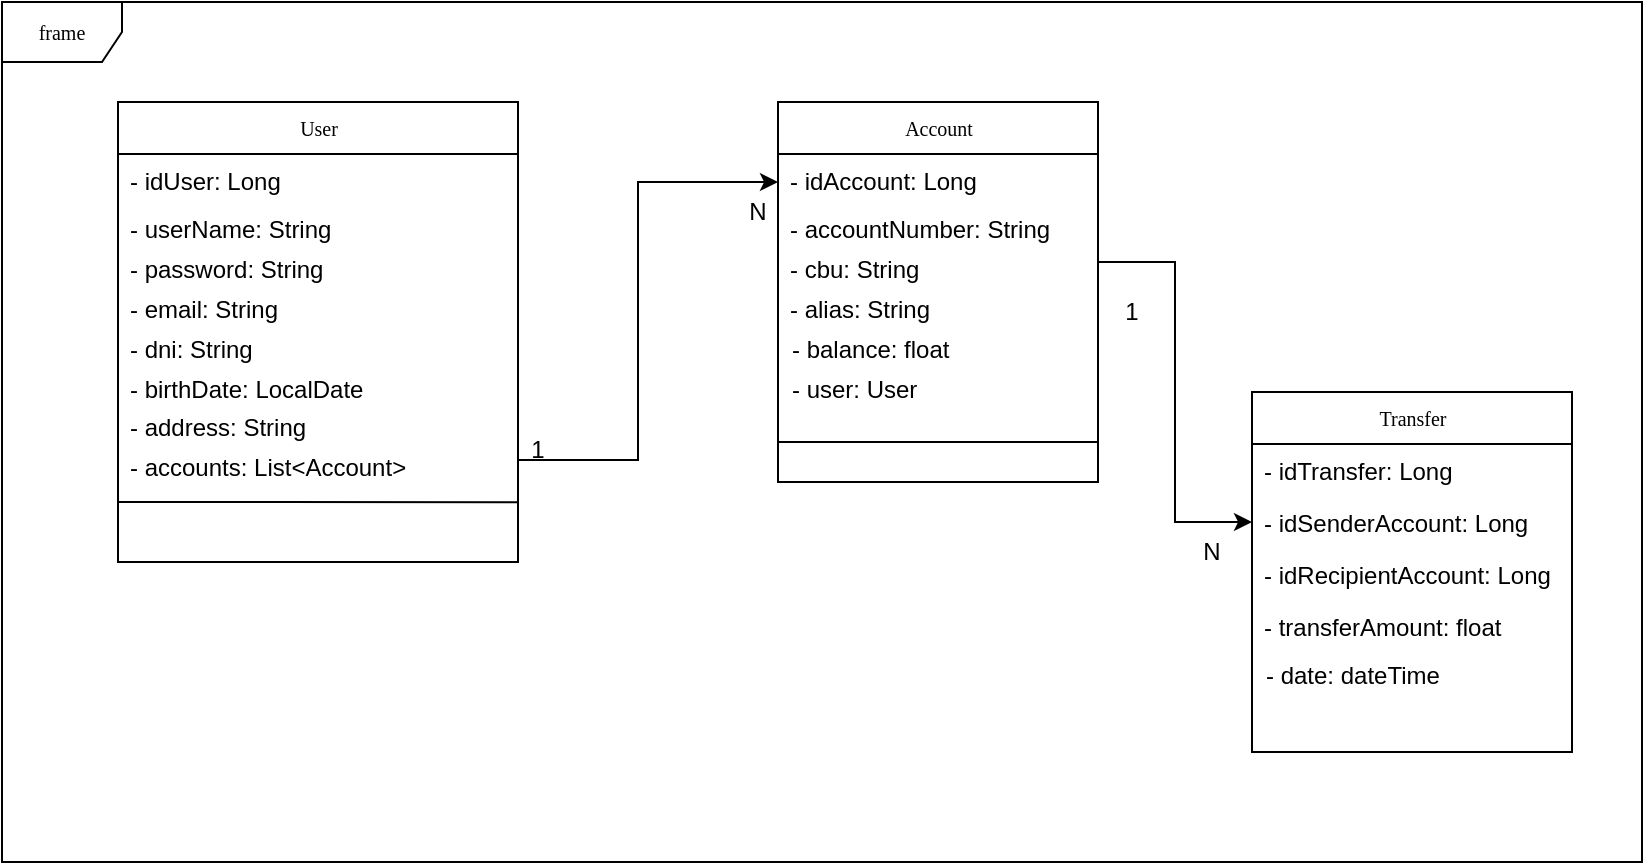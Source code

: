 <mxfile version="22.1.0" type="device">
  <diagram name="Page-1" id="c4acf3e9-155e-7222-9cf6-157b1a14988f">
    <mxGraphModel dx="1839" dy="1630" grid="1" gridSize="10" guides="1" tooltips="1" connect="1" arrows="1" fold="1" page="1" pageScale="1" pageWidth="850" pageHeight="1100" background="none" math="0" shadow="0">
      <root>
        <mxCell id="0" />
        <mxCell id="1" parent="0" />
        <mxCell id="17acba5748e5396b-1" value="frame" style="shape=umlFrame;whiteSpace=wrap;html=1;rounded=0;shadow=0;comic=0;labelBackgroundColor=none;strokeWidth=1;fontFamily=Verdana;fontSize=10;align=center;" parent="1" vertex="1">
          <mxGeometry x="-8" y="-1090" width="820" height="430" as="geometry" />
        </mxCell>
        <mxCell id="17acba5748e5396b-20" value="User" style="swimlane;html=1;fontStyle=0;childLayout=stackLayout;horizontal=1;startSize=26;fillColor=none;horizontalStack=0;resizeParent=1;resizeLast=0;collapsible=1;marginBottom=0;swimlaneFillColor=#ffffff;rounded=0;shadow=0;comic=0;labelBackgroundColor=none;strokeWidth=1;fontFamily=Verdana;fontSize=10;align=center;" parent="1" vertex="1">
          <mxGeometry x="50" y="-1040" width="200" height="230" as="geometry">
            <mxRectangle x="100" y="-964" width="60" height="30" as="alternateBounds" />
          </mxGeometry>
        </mxCell>
        <mxCell id="17acba5748e5396b-21" value="- idUser: Long" style="text;html=1;strokeColor=none;fillColor=none;align=left;verticalAlign=top;spacingLeft=4;spacingRight=4;whiteSpace=wrap;overflow=hidden;rotatable=0;points=[[0,0.5],[1,0.5]];portConstraint=eastwest;" parent="17acba5748e5396b-20" vertex="1">
          <mxGeometry y="26" width="200" height="24" as="geometry" />
        </mxCell>
        <mxCell id="17acba5748e5396b-24" value="- userName: String" style="text;html=1;strokeColor=none;fillColor=none;align=left;verticalAlign=top;spacingLeft=4;spacingRight=4;whiteSpace=wrap;overflow=hidden;rotatable=0;points=[[0,0.5],[1,0.5]];portConstraint=eastwest;" parent="17acba5748e5396b-20" vertex="1">
          <mxGeometry y="50" width="200" height="20" as="geometry" />
        </mxCell>
        <mxCell id="17acba5748e5396b-26" value="- password: String" style="text;html=1;strokeColor=none;fillColor=none;align=left;verticalAlign=top;spacingLeft=4;spacingRight=4;whiteSpace=wrap;overflow=hidden;rotatable=0;points=[[0,0.5],[1,0.5]];portConstraint=eastwest;" parent="17acba5748e5396b-20" vertex="1">
          <mxGeometry y="70" width="200" height="20" as="geometry" />
        </mxCell>
        <mxCell id="4chRYUEGll0Ycb_mYMR8-1" value="- email: String" style="text;html=1;strokeColor=none;fillColor=none;align=left;verticalAlign=top;spacingLeft=4;spacingRight=4;whiteSpace=wrap;overflow=hidden;rotatable=0;points=[[0,0.5],[1,0.5]];portConstraint=eastwest;" parent="17acba5748e5396b-20" vertex="1">
          <mxGeometry y="90" width="200" height="20" as="geometry" />
        </mxCell>
        <mxCell id="4chRYUEGll0Ycb_mYMR8-3" value="- dni: String" style="text;html=1;strokeColor=none;fillColor=none;align=left;verticalAlign=top;spacingLeft=4;spacingRight=4;whiteSpace=wrap;overflow=hidden;rotatable=0;points=[[0,0.5],[1,0.5]];portConstraint=eastwest;" parent="17acba5748e5396b-20" vertex="1">
          <mxGeometry y="110" width="200" height="20" as="geometry" />
        </mxCell>
        <mxCell id="4chRYUEGll0Ycb_mYMR8-9" value="" style="endArrow=none;html=1;rounded=0;exitX=0.008;exitY=0.669;exitDx=0;exitDy=0;exitPerimeter=0;" parent="17acba5748e5396b-20" edge="1">
          <mxGeometry width="50" height="50" relative="1" as="geometry">
            <mxPoint x="200.32" y="200.07" as="sourcePoint" />
            <mxPoint y="200" as="targetPoint" />
            <Array as="points">
              <mxPoint x="80" y="200" />
            </Array>
          </mxGeometry>
        </mxCell>
        <mxCell id="17acba5748e5396b-30" value="Account" style="swimlane;html=1;fontStyle=0;childLayout=stackLayout;horizontal=1;startSize=26;fillColor=none;horizontalStack=0;resizeParent=1;resizeLast=0;collapsible=1;marginBottom=0;swimlaneFillColor=#ffffff;rounded=0;shadow=0;comic=0;labelBackgroundColor=none;strokeWidth=1;fontFamily=Verdana;fontSize=10;align=center;" parent="1" vertex="1">
          <mxGeometry x="380" y="-1040" width="160" height="190" as="geometry" />
        </mxCell>
        <mxCell id="17acba5748e5396b-31" value="- idAccount: Long" style="text;html=1;strokeColor=none;fillColor=none;align=left;verticalAlign=top;spacingLeft=4;spacingRight=4;whiteSpace=wrap;overflow=hidden;rotatable=0;points=[[0,0.5],[1,0.5]];portConstraint=eastwest;" parent="17acba5748e5396b-30" vertex="1">
          <mxGeometry y="26" width="160" height="24" as="geometry" />
        </mxCell>
        <mxCell id="17acba5748e5396b-32" value="- accountNumber: String" style="text;html=1;strokeColor=none;fillColor=none;align=left;verticalAlign=top;spacingLeft=4;spacingRight=4;whiteSpace=wrap;overflow=hidden;rotatable=0;points=[[0,0.5],[1,0.5]];portConstraint=eastwest;" parent="17acba5748e5396b-30" vertex="1">
          <mxGeometry y="50" width="160" height="20" as="geometry" />
        </mxCell>
        <mxCell id="17acba5748e5396b-33" value="- cbu: String" style="text;html=1;strokeColor=none;fillColor=none;align=left;verticalAlign=top;spacingLeft=4;spacingRight=4;whiteSpace=wrap;overflow=hidden;rotatable=0;points=[[0,0.5],[1,0.5]];portConstraint=eastwest;" parent="17acba5748e5396b-30" vertex="1">
          <mxGeometry y="70" width="160" height="20" as="geometry" />
        </mxCell>
        <mxCell id="lUCE5cpg9mAliuVy_0zK-5" value="" style="endArrow=none;html=1;rounded=0;" edge="1" parent="17acba5748e5396b-30">
          <mxGeometry width="50" height="50" relative="1" as="geometry">
            <mxPoint y="170" as="sourcePoint" />
            <mxPoint x="160" y="170" as="targetPoint" />
          </mxGeometry>
        </mxCell>
        <mxCell id="5d2195bd80daf111-5" value="Transfer" style="swimlane;html=1;fontStyle=0;childLayout=stackLayout;horizontal=1;startSize=26;fillColor=none;horizontalStack=0;resizeParent=1;resizeLast=0;collapsible=1;marginBottom=0;swimlaneFillColor=#ffffff;rounded=0;shadow=0;comic=0;labelBackgroundColor=none;strokeWidth=1;fontFamily=Verdana;fontSize=10;align=center;" parent="1" vertex="1">
          <mxGeometry x="617" y="-895" width="160" height="180" as="geometry" />
        </mxCell>
        <mxCell id="5d2195bd80daf111-6" value="- idTransfer: Long" style="text;html=1;strokeColor=none;fillColor=none;align=left;verticalAlign=top;spacingLeft=4;spacingRight=4;whiteSpace=wrap;overflow=hidden;rotatable=0;points=[[0,0.5],[1,0.5]];portConstraint=eastwest;" parent="5d2195bd80daf111-5" vertex="1">
          <mxGeometry y="26" width="160" height="26" as="geometry" />
        </mxCell>
        <mxCell id="5d2195bd80daf111-7" value="- idSenderAccount: Long" style="text;html=1;strokeColor=none;fillColor=none;align=left;verticalAlign=top;spacingLeft=4;spacingRight=4;whiteSpace=wrap;overflow=hidden;rotatable=0;points=[[0,0.5],[1,0.5]];portConstraint=eastwest;" parent="5d2195bd80daf111-5" vertex="1">
          <mxGeometry y="52" width="160" height="26" as="geometry" />
        </mxCell>
        <mxCell id="4chRYUEGll0Ycb_mYMR8-5" value="- idRecipientAccount: Long" style="text;html=1;strokeColor=none;fillColor=none;align=left;verticalAlign=top;spacingLeft=4;spacingRight=4;whiteSpace=wrap;overflow=hidden;rotatable=0;points=[[0,0.5],[1,0.5]];portConstraint=eastwest;" parent="5d2195bd80daf111-5" vertex="1">
          <mxGeometry y="78" width="160" height="26" as="geometry" />
        </mxCell>
        <mxCell id="4chRYUEGll0Ycb_mYMR8-6" value="- transferAmount: float" style="text;html=1;strokeColor=none;fillColor=none;align=left;verticalAlign=top;spacingLeft=4;spacingRight=4;whiteSpace=wrap;overflow=hidden;rotatable=0;points=[[0,0.5],[1,0.5]];portConstraint=eastwest;" parent="5d2195bd80daf111-5" vertex="1">
          <mxGeometry y="104" width="160" height="26" as="geometry" />
        </mxCell>
        <mxCell id="YG_fV4srt6WYNvSH8qxu-1" value="1" style="text;html=1;strokeColor=none;fillColor=none;align=center;verticalAlign=middle;whiteSpace=wrap;rounded=0;" parent="1" vertex="1">
          <mxGeometry x="240" y="-881" width="40" height="30" as="geometry" />
        </mxCell>
        <mxCell id="YG_fV4srt6WYNvSH8qxu-2" value="N" style="text;html=1;strokeColor=none;fillColor=none;align=center;verticalAlign=middle;whiteSpace=wrap;rounded=0;" parent="1" vertex="1">
          <mxGeometry x="350" y="-1000" width="40" height="30" as="geometry" />
        </mxCell>
        <mxCell id="YG_fV4srt6WYNvSH8qxu-3" style="edgeStyle=orthogonalEdgeStyle;rounded=0;orthogonalLoop=1;jettySize=auto;html=1;exitX=1;exitY=0.5;exitDx=0;exitDy=0;entryX=0;entryY=0.5;entryDx=0;entryDy=0;" parent="1" source="17acba5748e5396b-33" target="5d2195bd80daf111-7" edge="1">
          <mxGeometry relative="1" as="geometry">
            <mxPoint x="260" y="-815" as="sourcePoint" />
            <mxPoint x="390" y="-1017" as="targetPoint" />
          </mxGeometry>
        </mxCell>
        <mxCell id="YG_fV4srt6WYNvSH8qxu-4" value="1" style="text;html=1;strokeColor=none;fillColor=none;align=center;verticalAlign=middle;whiteSpace=wrap;rounded=0;" parent="1" vertex="1">
          <mxGeometry x="537" y="-950" width="40" height="30" as="geometry" />
        </mxCell>
        <mxCell id="YG_fV4srt6WYNvSH8qxu-5" value="N" style="text;html=1;strokeColor=none;fillColor=none;align=center;verticalAlign=middle;whiteSpace=wrap;rounded=0;" parent="1" vertex="1">
          <mxGeometry x="577" y="-830" width="40" height="30" as="geometry" />
        </mxCell>
        <mxCell id="YG_fV4srt6WYNvSH8qxu-6" value="- date: dateTime" style="text;html=1;strokeColor=none;fillColor=none;align=left;verticalAlign=top;spacingLeft=4;spacingRight=4;whiteSpace=wrap;overflow=hidden;rotatable=0;points=[[0,0.5],[1,0.5]];portConstraint=eastwest;" parent="1" vertex="1">
          <mxGeometry x="618" y="-767" width="160" height="26" as="geometry" />
        </mxCell>
        <mxCell id="lUCE5cpg9mAliuVy_0zK-1" value="- birthDate: LocalDate" style="text;html=1;strokeColor=none;fillColor=none;align=left;verticalAlign=top;spacingLeft=4;spacingRight=4;whiteSpace=wrap;overflow=hidden;rotatable=0;points=[[0,0.5],[1,0.5]];portConstraint=eastwest;" vertex="1" parent="1">
          <mxGeometry x="50" y="-910" width="200" height="20" as="geometry" />
        </mxCell>
        <mxCell id="lUCE5cpg9mAliuVy_0zK-2" value="- address: String" style="text;html=1;strokeColor=none;fillColor=none;align=left;verticalAlign=top;spacingLeft=4;spacingRight=4;whiteSpace=wrap;overflow=hidden;rotatable=0;points=[[0,0.5],[1,0.5]];portConstraint=eastwest;" vertex="1" parent="1">
          <mxGeometry x="50" y="-891" width="200" height="20" as="geometry" />
        </mxCell>
        <mxCell id="lUCE5cpg9mAliuVy_0zK-3" value="- accounts: List&amp;lt;Account&amp;gt;" style="text;html=1;strokeColor=none;fillColor=none;align=left;verticalAlign=top;spacingLeft=4;spacingRight=4;whiteSpace=wrap;overflow=hidden;rotatable=0;points=[[0,0.5],[1,0.5]];portConstraint=eastwest;" vertex="1" parent="1">
          <mxGeometry x="50" y="-871" width="200" height="20" as="geometry" />
        </mxCell>
        <mxCell id="lUCE5cpg9mAliuVy_0zK-7" value="- balance: float" style="text;html=1;strokeColor=none;fillColor=none;align=left;verticalAlign=top;spacingLeft=4;spacingRight=4;whiteSpace=wrap;overflow=hidden;rotatable=0;points=[[0,0.5],[1,0.5]];portConstraint=eastwest;" vertex="1" parent="1">
          <mxGeometry x="381" y="-930" width="160" height="20" as="geometry" />
        </mxCell>
        <mxCell id="lUCE5cpg9mAliuVy_0zK-8" value="- user: User" style="text;html=1;strokeColor=none;fillColor=none;align=left;verticalAlign=top;spacingLeft=4;spacingRight=4;whiteSpace=wrap;overflow=hidden;rotatable=0;points=[[0,0.5],[1,0.5]];portConstraint=eastwest;" vertex="1" parent="1">
          <mxGeometry x="381" y="-910" width="160" height="20" as="geometry" />
        </mxCell>
        <mxCell id="lUCE5cpg9mAliuVy_0zK-16" value="" style="endArrow=classic;html=1;rounded=0;entryX=0.75;entryY=0;entryDx=0;entryDy=0;exitX=1;exitY=0.5;exitDx=0;exitDy=0;" edge="1" parent="1" source="lUCE5cpg9mAliuVy_0zK-3" target="YG_fV4srt6WYNvSH8qxu-2">
          <mxGeometry width="50" height="50" relative="1" as="geometry">
            <mxPoint x="240" y="-860" as="sourcePoint" />
            <mxPoint x="290" y="-910" as="targetPoint" />
            <Array as="points">
              <mxPoint x="310" y="-861" />
              <mxPoint x="310" y="-1000" />
            </Array>
          </mxGeometry>
        </mxCell>
        <mxCell id="lUCE5cpg9mAliuVy_0zK-17" value="- alias: String" style="text;html=1;strokeColor=none;fillColor=none;align=left;verticalAlign=top;spacingLeft=4;spacingRight=4;whiteSpace=wrap;overflow=hidden;rotatable=0;points=[[0,0.5],[1,0.5]];portConstraint=eastwest;" vertex="1" parent="1">
          <mxGeometry x="380" y="-950" width="160" height="20" as="geometry" />
        </mxCell>
      </root>
    </mxGraphModel>
  </diagram>
</mxfile>
